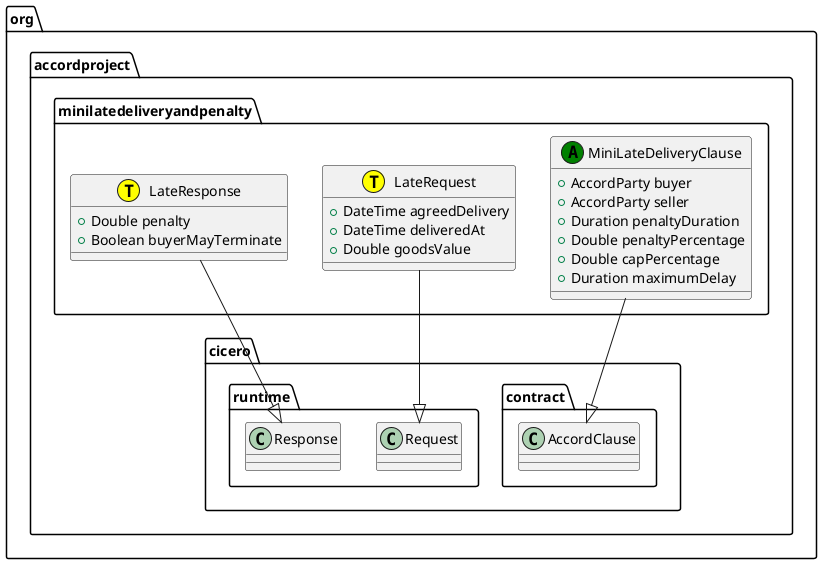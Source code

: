 @startuml
class org.accordproject.minilatedeliveryandpenalty.MiniLateDeliveryClause << (A,green) >> {
   + AccordParty buyer
   + AccordParty seller
   + Duration penaltyDuration
   + Double penaltyPercentage
   + Double capPercentage
   + Duration maximumDelay
}
org.accordproject.minilatedeliveryandpenalty.MiniLateDeliveryClause --|> org.accordproject.cicero.contract.AccordClause
class org.accordproject.minilatedeliveryandpenalty.LateRequest << (T,yellow) >> {
   + DateTime agreedDelivery
   + DateTime deliveredAt
   + Double goodsValue
}
org.accordproject.minilatedeliveryandpenalty.LateRequest --|> org.accordproject.cicero.runtime.Request
class org.accordproject.minilatedeliveryandpenalty.LateResponse << (T,yellow) >> {
   + Double penalty
   + Boolean buyerMayTerminate
}
org.accordproject.minilatedeliveryandpenalty.LateResponse --|> org.accordproject.cicero.runtime.Response
@enduml
